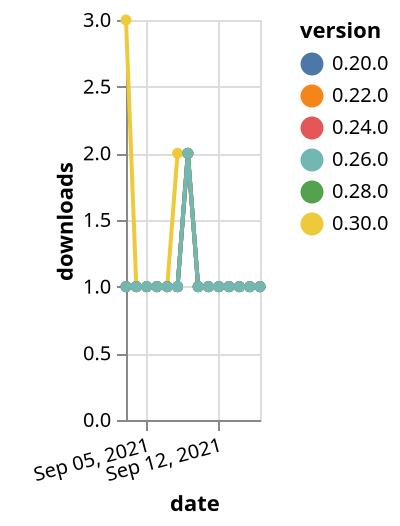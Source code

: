 {"$schema": "https://vega.github.io/schema/vega-lite/v5.json", "description": "A simple bar chart with embedded data.", "data": {"values": [{"date": "2021-09-03", "total": 207, "delta": 1, "version": "0.20.0"}, {"date": "2021-09-04", "total": 208, "delta": 1, "version": "0.20.0"}, {"date": "2021-09-05", "total": 209, "delta": 1, "version": "0.20.0"}, {"date": "2021-09-06", "total": 210, "delta": 1, "version": "0.20.0"}, {"date": "2021-09-07", "total": 211, "delta": 1, "version": "0.20.0"}, {"date": "2021-09-08", "total": 212, "delta": 1, "version": "0.20.0"}, {"date": "2021-09-09", "total": 214, "delta": 2, "version": "0.20.0"}, {"date": "2021-09-10", "total": 215, "delta": 1, "version": "0.20.0"}, {"date": "2021-09-11", "total": 216, "delta": 1, "version": "0.20.0"}, {"date": "2021-09-12", "total": 217, "delta": 1, "version": "0.20.0"}, {"date": "2021-09-13", "total": 218, "delta": 1, "version": "0.20.0"}, {"date": "2021-09-14", "total": 219, "delta": 1, "version": "0.20.0"}, {"date": "2021-09-15", "total": 220, "delta": 1, "version": "0.20.0"}, {"date": "2021-09-16", "total": 221, "delta": 1, "version": "0.20.0"}, {"date": "2021-09-03", "total": 172, "delta": 1, "version": "0.22.0"}, {"date": "2021-09-04", "total": 173, "delta": 1, "version": "0.22.0"}, {"date": "2021-09-05", "total": 174, "delta": 1, "version": "0.22.0"}, {"date": "2021-09-06", "total": 175, "delta": 1, "version": "0.22.0"}, {"date": "2021-09-07", "total": 176, "delta": 1, "version": "0.22.0"}, {"date": "2021-09-08", "total": 177, "delta": 1, "version": "0.22.0"}, {"date": "2021-09-09", "total": 179, "delta": 2, "version": "0.22.0"}, {"date": "2021-09-10", "total": 180, "delta": 1, "version": "0.22.0"}, {"date": "2021-09-11", "total": 181, "delta": 1, "version": "0.22.0"}, {"date": "2021-09-12", "total": 182, "delta": 1, "version": "0.22.0"}, {"date": "2021-09-13", "total": 183, "delta": 1, "version": "0.22.0"}, {"date": "2021-09-14", "total": 184, "delta": 1, "version": "0.22.0"}, {"date": "2021-09-15", "total": 185, "delta": 1, "version": "0.22.0"}, {"date": "2021-09-16", "total": 186, "delta": 1, "version": "0.22.0"}, {"date": "2021-09-03", "total": 118, "delta": 3, "version": "0.30.0"}, {"date": "2021-09-04", "total": 119, "delta": 1, "version": "0.30.0"}, {"date": "2021-09-05", "total": 120, "delta": 1, "version": "0.30.0"}, {"date": "2021-09-06", "total": 121, "delta": 1, "version": "0.30.0"}, {"date": "2021-09-07", "total": 122, "delta": 1, "version": "0.30.0"}, {"date": "2021-09-08", "total": 124, "delta": 2, "version": "0.30.0"}, {"date": "2021-09-09", "total": 126, "delta": 2, "version": "0.30.0"}, {"date": "2021-09-10", "total": 127, "delta": 1, "version": "0.30.0"}, {"date": "2021-09-11", "total": 128, "delta": 1, "version": "0.30.0"}, {"date": "2021-09-12", "total": 129, "delta": 1, "version": "0.30.0"}, {"date": "2021-09-13", "total": 130, "delta": 1, "version": "0.30.0"}, {"date": "2021-09-14", "total": 131, "delta": 1, "version": "0.30.0"}, {"date": "2021-09-15", "total": 132, "delta": 1, "version": "0.30.0"}, {"date": "2021-09-16", "total": 133, "delta": 1, "version": "0.30.0"}, {"date": "2021-09-03", "total": 167, "delta": 1, "version": "0.24.0"}, {"date": "2021-09-04", "total": 168, "delta": 1, "version": "0.24.0"}, {"date": "2021-09-05", "total": 169, "delta": 1, "version": "0.24.0"}, {"date": "2021-09-06", "total": 170, "delta": 1, "version": "0.24.0"}, {"date": "2021-09-07", "total": 171, "delta": 1, "version": "0.24.0"}, {"date": "2021-09-08", "total": 172, "delta": 1, "version": "0.24.0"}, {"date": "2021-09-09", "total": 174, "delta": 2, "version": "0.24.0"}, {"date": "2021-09-10", "total": 175, "delta": 1, "version": "0.24.0"}, {"date": "2021-09-11", "total": 176, "delta": 1, "version": "0.24.0"}, {"date": "2021-09-12", "total": 177, "delta": 1, "version": "0.24.0"}, {"date": "2021-09-13", "total": 178, "delta": 1, "version": "0.24.0"}, {"date": "2021-09-14", "total": 179, "delta": 1, "version": "0.24.0"}, {"date": "2021-09-15", "total": 180, "delta": 1, "version": "0.24.0"}, {"date": "2021-09-16", "total": 181, "delta": 1, "version": "0.24.0"}, {"date": "2021-09-03", "total": 166, "delta": 1, "version": "0.28.0"}, {"date": "2021-09-04", "total": 167, "delta": 1, "version": "0.28.0"}, {"date": "2021-09-05", "total": 168, "delta": 1, "version": "0.28.0"}, {"date": "2021-09-06", "total": 169, "delta": 1, "version": "0.28.0"}, {"date": "2021-09-07", "total": 170, "delta": 1, "version": "0.28.0"}, {"date": "2021-09-08", "total": 171, "delta": 1, "version": "0.28.0"}, {"date": "2021-09-09", "total": 173, "delta": 2, "version": "0.28.0"}, {"date": "2021-09-10", "total": 174, "delta": 1, "version": "0.28.0"}, {"date": "2021-09-11", "total": 175, "delta": 1, "version": "0.28.0"}, {"date": "2021-09-12", "total": 176, "delta": 1, "version": "0.28.0"}, {"date": "2021-09-13", "total": 177, "delta": 1, "version": "0.28.0"}, {"date": "2021-09-14", "total": 178, "delta": 1, "version": "0.28.0"}, {"date": "2021-09-15", "total": 179, "delta": 1, "version": "0.28.0"}, {"date": "2021-09-16", "total": 180, "delta": 1, "version": "0.28.0"}, {"date": "2021-09-03", "total": 136, "delta": 1, "version": "0.26.0"}, {"date": "2021-09-04", "total": 137, "delta": 1, "version": "0.26.0"}, {"date": "2021-09-05", "total": 138, "delta": 1, "version": "0.26.0"}, {"date": "2021-09-06", "total": 139, "delta": 1, "version": "0.26.0"}, {"date": "2021-09-07", "total": 140, "delta": 1, "version": "0.26.0"}, {"date": "2021-09-08", "total": 141, "delta": 1, "version": "0.26.0"}, {"date": "2021-09-09", "total": 143, "delta": 2, "version": "0.26.0"}, {"date": "2021-09-10", "total": 144, "delta": 1, "version": "0.26.0"}, {"date": "2021-09-11", "total": 145, "delta": 1, "version": "0.26.0"}, {"date": "2021-09-12", "total": 146, "delta": 1, "version": "0.26.0"}, {"date": "2021-09-13", "total": 147, "delta": 1, "version": "0.26.0"}, {"date": "2021-09-14", "total": 148, "delta": 1, "version": "0.26.0"}, {"date": "2021-09-15", "total": 149, "delta": 1, "version": "0.26.0"}, {"date": "2021-09-16", "total": 150, "delta": 1, "version": "0.26.0"}]}, "width": "container", "mark": {"type": "line", "point": {"filled": true}}, "encoding": {"x": {"field": "date", "type": "temporal", "timeUnit": "yearmonthdate", "title": "date", "axis": {"labelAngle": -15}}, "y": {"field": "delta", "type": "quantitative", "title": "downloads"}, "color": {"field": "version", "type": "nominal"}, "tooltip": {"field": "delta"}}}